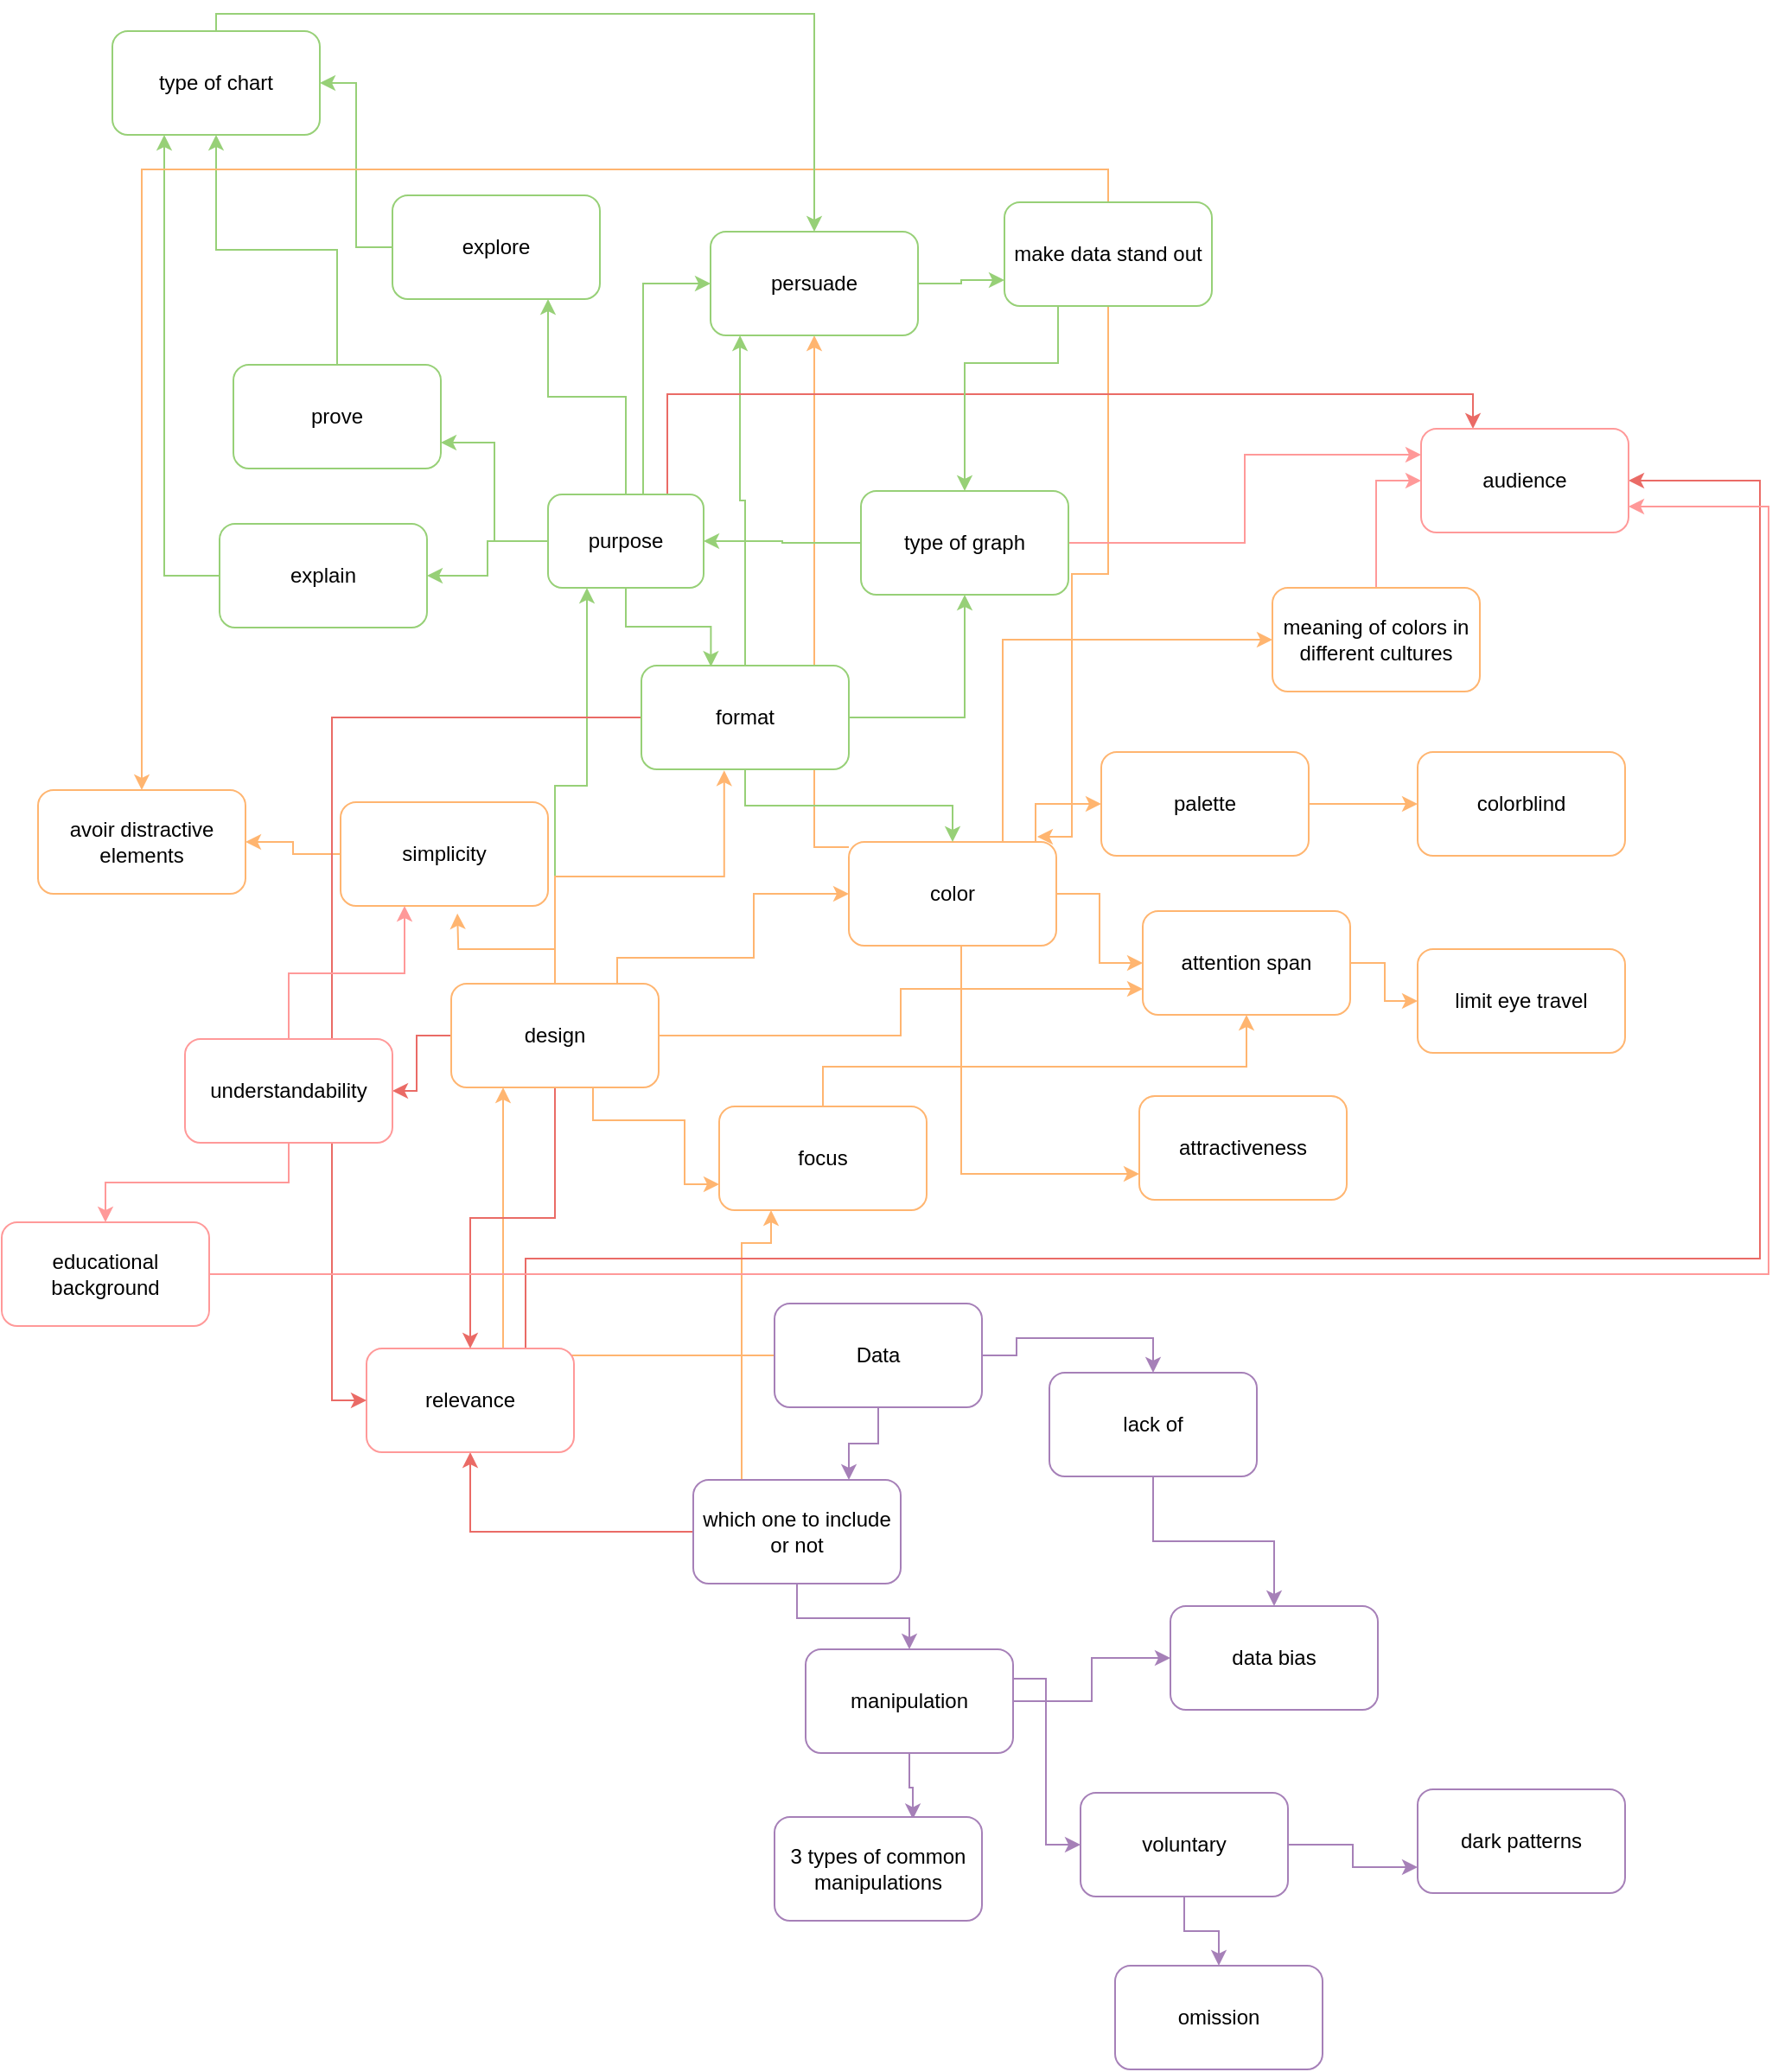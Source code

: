 <mxfile version="21.0.2" pages="2"><diagram name="Page-1" id="wsEzhefH_qC6kzB36qgI"><mxGraphModel dx="1098" dy="2058" grid="0" gridSize="10" guides="1" tooltips="1" connect="1" arrows="1" fold="1" page="0" pageScale="1" pageWidth="4681" pageHeight="3300" math="0" shadow="0"><root><mxCell id="0"/><mxCell id="1" parent="0"/><mxCell id="_JD-LzC7a4_PxknU22bj-86" style="edgeStyle=orthogonalEdgeStyle;rounded=0;orthogonalLoop=1;jettySize=auto;html=1;entryX=0.908;entryY=-0.05;entryDx=0;entryDy=0;entryPerimeter=0;strokeColor=#FFB570;" edge="1" parent="1" source="_JD-LzC7a4_PxknU22bj-84" target="_JD-LzC7a4_PxknU22bj-11"><mxGeometry relative="1" as="geometry"><Array as="points"><mxPoint x="2053" y="-512"/><mxPoint x="2032" y="-512"/><mxPoint x="2032" y="-360"/></Array></mxGeometry></mxCell><mxCell id="_JD-LzC7a4_PxknU22bj-70" style="edgeStyle=orthogonalEdgeStyle;rounded=0;orthogonalLoop=1;jettySize=auto;html=1;entryX=0.25;entryY=1;entryDx=0;entryDy=0;startArrow=none;strokeColor=#97D077;" edge="1" parent="1" source="_JD-LzC7a4_PxknU22bj-10" target="_JD-LzC7a4_PxknU22bj-36"><mxGeometry relative="1" as="geometry"/></mxCell><mxCell id="_JD-LzC7a4_PxknU22bj-6" style="edgeStyle=orthogonalEdgeStyle;rounded=0;orthogonalLoop=1;jettySize=auto;html=1;entryX=0.75;entryY=0;entryDx=0;entryDy=0;strokeColor=#A680B8;" edge="1" parent="1" source="_JD-LzC7a4_PxknU22bj-1" target="_JD-LzC7a4_PxknU22bj-2"><mxGeometry relative="1" as="geometry"/></mxCell><mxCell id="_JD-LzC7a4_PxknU22bj-72" style="edgeStyle=orthogonalEdgeStyle;rounded=0;orthogonalLoop=1;jettySize=auto;html=1;entryX=0.5;entryY=0;entryDx=0;entryDy=0;strokeColor=#A680B8;" edge="1" parent="1" source="_JD-LzC7a4_PxknU22bj-1" target="_JD-LzC7a4_PxknU22bj-71"><mxGeometry relative="1" as="geometry"/></mxCell><mxCell id="_JD-LzC7a4_PxknU22bj-97" style="edgeStyle=orthogonalEdgeStyle;rounded=0;orthogonalLoop=1;jettySize=auto;html=1;entryX=0.25;entryY=1;entryDx=0;entryDy=0;strokeColor=#FFB570;" edge="1" parent="1" source="_JD-LzC7a4_PxknU22bj-1" target="_JD-LzC7a4_PxknU22bj-10"><mxGeometry relative="1" as="geometry"/></mxCell><mxCell id="_JD-LzC7a4_PxknU22bj-1" value="Data" style="rounded=1;whiteSpace=wrap;html=1;strokeColor=#A680B8;" vertex="1" parent="1"><mxGeometry x="1860" y="-90" width="120" height="60" as="geometry"/></mxCell><mxCell id="_JD-LzC7a4_PxknU22bj-7" style="edgeStyle=orthogonalEdgeStyle;rounded=0;orthogonalLoop=1;jettySize=auto;html=1;strokeColor=#A680B8;" edge="1" parent="1" source="_JD-LzC7a4_PxknU22bj-2" target="_JD-LzC7a4_PxknU22bj-3"><mxGeometry relative="1" as="geometry"/></mxCell><mxCell id="_JD-LzC7a4_PxknU22bj-16" style="edgeStyle=orthogonalEdgeStyle;rounded=0;orthogonalLoop=1;jettySize=auto;html=1;strokeColor=#EA6B66;" edge="1" parent="1" source="_JD-LzC7a4_PxknU22bj-2" target="_JD-LzC7a4_PxknU22bj-9"><mxGeometry relative="1" as="geometry"/></mxCell><mxCell id="_JD-LzC7a4_PxknU22bj-33" style="edgeStyle=orthogonalEdgeStyle;rounded=0;orthogonalLoop=1;jettySize=auto;html=1;entryX=0.25;entryY=1;entryDx=0;entryDy=0;strokeColor=#FFB570;" edge="1" parent="1" source="_JD-LzC7a4_PxknU22bj-2" target="_JD-LzC7a4_PxknU22bj-29"><mxGeometry relative="1" as="geometry"><Array as="points"><mxPoint x="1841" y="-125"/><mxPoint x="1858" y="-125"/></Array></mxGeometry></mxCell><mxCell id="_JD-LzC7a4_PxknU22bj-2" value="which one to include or not" style="rounded=1;whiteSpace=wrap;html=1;strokeColor=#A680B8;" vertex="1" parent="1"><mxGeometry x="1813" y="12" width="120" height="60" as="geometry"/></mxCell><mxCell id="_JD-LzC7a4_PxknU22bj-8" style="edgeStyle=orthogonalEdgeStyle;rounded=0;orthogonalLoop=1;jettySize=auto;html=1;entryX=0.667;entryY=0.021;entryDx=0;entryDy=0;entryPerimeter=0;strokeColor=#A680B8;" edge="1" parent="1" source="_JD-LzC7a4_PxknU22bj-3" target="_JD-LzC7a4_PxknU22bj-5"><mxGeometry relative="1" as="geometry"/></mxCell><mxCell id="_JD-LzC7a4_PxknU22bj-59" style="edgeStyle=orthogonalEdgeStyle;rounded=0;orthogonalLoop=1;jettySize=auto;html=1;entryX=0;entryY=0.5;entryDx=0;entryDy=0;strokeColor=#A680B8;" edge="1" parent="1" source="_JD-LzC7a4_PxknU22bj-3" target="_JD-LzC7a4_PxknU22bj-58"><mxGeometry relative="1" as="geometry"/></mxCell><mxCell id="_JD-LzC7a4_PxknU22bj-61" style="edgeStyle=orthogonalEdgeStyle;rounded=0;orthogonalLoop=1;jettySize=auto;html=1;entryX=0;entryY=0.5;entryDx=0;entryDy=0;strokeColor=#A680B8;" edge="1" parent="1" source="_JD-LzC7a4_PxknU22bj-3" target="_JD-LzC7a4_PxknU22bj-60"><mxGeometry relative="1" as="geometry"><Array as="points"><mxPoint x="2017" y="127"/><mxPoint x="2017" y="223"/></Array></mxGeometry></mxCell><mxCell id="_JD-LzC7a4_PxknU22bj-3" value="manipulation" style="rounded=1;whiteSpace=wrap;html=1;strokeColor=#A680B8;" vertex="1" parent="1"><mxGeometry x="1878" y="110" width="120" height="60" as="geometry"/></mxCell><mxCell id="_JD-LzC7a4_PxknU22bj-5" value="3 types of common manipulations" style="rounded=1;whiteSpace=wrap;html=1;strokeColor=#A680B8;" vertex="1" parent="1"><mxGeometry x="1860" y="207" width="120" height="60" as="geometry"/></mxCell><mxCell id="_JD-LzC7a4_PxknU22bj-50" style="edgeStyle=orthogonalEdgeStyle;rounded=0;orthogonalLoop=1;jettySize=auto;html=1;entryX=1;entryY=0.5;entryDx=0;entryDy=0;strokeColor=#EA6B66;" edge="1" parent="1" source="_JD-LzC7a4_PxknU22bj-9" target="_JD-LzC7a4_PxknU22bj-46"><mxGeometry relative="1" as="geometry"><Array as="points"><mxPoint x="1716" y="-116"/><mxPoint x="2430" y="-116"/><mxPoint x="2430" y="-566"/></Array></mxGeometry></mxCell><mxCell id="_JD-LzC7a4_PxknU22bj-9" value="relevance" style="rounded=1;whiteSpace=wrap;html=1;strokeColor=#FF9999;" vertex="1" parent="1"><mxGeometry x="1624" y="-64" width="120" height="60" as="geometry"/></mxCell><mxCell id="_JD-LzC7a4_PxknU22bj-13" style="edgeStyle=orthogonalEdgeStyle;rounded=0;orthogonalLoop=1;jettySize=auto;html=1;strokeColor=#FFB570;" edge="1" parent="1" source="_JD-LzC7a4_PxknU22bj-10"><mxGeometry relative="1" as="geometry"><mxPoint x="1676.571" y="-315.571" as="targetPoint"/></mxGeometry></mxCell><mxCell id="_JD-LzC7a4_PxknU22bj-15" style="edgeStyle=orthogonalEdgeStyle;rounded=0;orthogonalLoop=1;jettySize=auto;html=1;strokeColor=#EA6B66;" edge="1" parent="1" source="_JD-LzC7a4_PxknU22bj-10" target="_JD-LzC7a4_PxknU22bj-9"><mxGeometry relative="1" as="geometry"/></mxCell><mxCell id="_JD-LzC7a4_PxknU22bj-17" style="edgeStyle=orthogonalEdgeStyle;rounded=0;orthogonalLoop=1;jettySize=auto;html=1;entryX=0;entryY=0.5;entryDx=0;entryDy=0;strokeColor=#FFB570;" edge="1" parent="1" source="_JD-LzC7a4_PxknU22bj-10" target="_JD-LzC7a4_PxknU22bj-11"><mxGeometry relative="1" as="geometry"><Array as="points"><mxPoint x="1769" y="-290"/><mxPoint x="1848" y="-290"/><mxPoint x="1848" y="-327"/></Array></mxGeometry></mxCell><mxCell id="_JD-LzC7a4_PxknU22bj-19" style="edgeStyle=orthogonalEdgeStyle;rounded=0;orthogonalLoop=1;jettySize=auto;html=1;entryX=0.399;entryY=1.01;entryDx=0;entryDy=0;entryPerimeter=0;strokeColor=#FFB570;" edge="1" parent="1" source="_JD-LzC7a4_PxknU22bj-10" target="_JD-LzC7a4_PxknU22bj-18"><mxGeometry relative="1" as="geometry"/></mxCell><mxCell id="_JD-LzC7a4_PxknU22bj-28" style="edgeStyle=orthogonalEdgeStyle;rounded=0;orthogonalLoop=1;jettySize=auto;html=1;entryX=0;entryY=0.75;entryDx=0;entryDy=0;strokeColor=#FFB570;" edge="1" parent="1" source="_JD-LzC7a4_PxknU22bj-10" target="_JD-LzC7a4_PxknU22bj-23"><mxGeometry relative="1" as="geometry"/></mxCell><mxCell id="_JD-LzC7a4_PxknU22bj-31" style="edgeStyle=orthogonalEdgeStyle;rounded=0;orthogonalLoop=1;jettySize=auto;html=1;entryX=0;entryY=0.75;entryDx=0;entryDy=0;strokeColor=#FFB570;" edge="1" parent="1" source="_JD-LzC7a4_PxknU22bj-10" target="_JD-LzC7a4_PxknU22bj-29"><mxGeometry relative="1" as="geometry"><Array as="points"><mxPoint x="1755" y="-196"/><mxPoint x="1808" y="-196"/><mxPoint x="1808" y="-159"/></Array></mxGeometry></mxCell><mxCell id="_JD-LzC7a4_PxknU22bj-52" style="edgeStyle=orthogonalEdgeStyle;rounded=0;orthogonalLoop=1;jettySize=auto;html=1;strokeColor=#EA6B66;" edge="1" parent="1" source="_JD-LzC7a4_PxknU22bj-10" target="_JD-LzC7a4_PxknU22bj-51"><mxGeometry relative="1" as="geometry"/></mxCell><mxCell id="_JD-LzC7a4_PxknU22bj-24" style="edgeStyle=orthogonalEdgeStyle;rounded=0;orthogonalLoop=1;jettySize=auto;html=1;entryX=0;entryY=0.5;entryDx=0;entryDy=0;strokeColor=#FFB570;" edge="1" parent="1" source="_JD-LzC7a4_PxknU22bj-11" target="_JD-LzC7a4_PxknU22bj-22"><mxGeometry relative="1" as="geometry"><Array as="points"><mxPoint x="2011" y="-379"/></Array></mxGeometry></mxCell><mxCell id="_JD-LzC7a4_PxknU22bj-25" style="edgeStyle=orthogonalEdgeStyle;rounded=0;orthogonalLoop=1;jettySize=auto;html=1;strokeColor=#FFB570;" edge="1" parent="1" source="_JD-LzC7a4_PxknU22bj-11" target="_JD-LzC7a4_PxknU22bj-23"><mxGeometry relative="1" as="geometry"/></mxCell><mxCell id="_JD-LzC7a4_PxknU22bj-27" style="edgeStyle=orthogonalEdgeStyle;rounded=0;orthogonalLoop=1;jettySize=auto;html=1;entryX=0;entryY=0.75;entryDx=0;entryDy=0;strokeColor=#FFB570;" edge="1" parent="1" source="_JD-LzC7a4_PxknU22bj-11" target="_JD-LzC7a4_PxknU22bj-26"><mxGeometry relative="1" as="geometry"><Array as="points"><mxPoint x="1968" y="-165"/></Array></mxGeometry></mxCell><mxCell id="_JD-LzC7a4_PxknU22bj-45" style="edgeStyle=orthogonalEdgeStyle;rounded=0;orthogonalLoop=1;jettySize=auto;html=1;entryX=0;entryY=0.5;entryDx=0;entryDy=0;strokeColor=#FFB570;" edge="1" parent="1" source="_JD-LzC7a4_PxknU22bj-11" target="_JD-LzC7a4_PxknU22bj-43"><mxGeometry relative="1" as="geometry"><Array as="points"><mxPoint x="1992" y="-474"/></Array></mxGeometry></mxCell><mxCell id="_JD-LzC7a4_PxknU22bj-82" style="edgeStyle=orthogonalEdgeStyle;rounded=0;orthogonalLoop=1;jettySize=auto;html=1;strokeColor=#FFB570;" edge="1" parent="1" source="_JD-LzC7a4_PxknU22bj-11" target="_JD-LzC7a4_PxknU22bj-80"><mxGeometry relative="1" as="geometry"><Array as="points"><mxPoint x="1883" y="-354"/></Array></mxGeometry></mxCell><mxCell id="_JD-LzC7a4_PxknU22bj-11" value="color" style="rounded=1;whiteSpace=wrap;html=1;strokeColor=#FFB570;" vertex="1" parent="1"><mxGeometry x="1903" y="-357" width="120" height="60" as="geometry"/></mxCell><mxCell id="_JD-LzC7a4_PxknU22bj-35" style="edgeStyle=orthogonalEdgeStyle;rounded=0;orthogonalLoop=1;jettySize=auto;html=1;strokeColor=#FFB570;" edge="1" parent="1" source="_JD-LzC7a4_PxknU22bj-12" target="_JD-LzC7a4_PxknU22bj-34"><mxGeometry relative="1" as="geometry"/></mxCell><mxCell id="_JD-LzC7a4_PxknU22bj-12" value="simplicity" style="rounded=1;whiteSpace=wrap;html=1;strokeColor=#FFB570;" vertex="1" parent="1"><mxGeometry x="1609" y="-380" width="120" height="60" as="geometry"/></mxCell><mxCell id="_JD-LzC7a4_PxknU22bj-20" style="edgeStyle=orthogonalEdgeStyle;rounded=0;orthogonalLoop=1;jettySize=auto;html=1;strokeColor=#97D077;" edge="1" parent="1" source="_JD-LzC7a4_PxknU22bj-18" target="_JD-LzC7a4_PxknU22bj-11"><mxGeometry relative="1" as="geometry"/></mxCell><mxCell id="_JD-LzC7a4_PxknU22bj-21" style="edgeStyle=orthogonalEdgeStyle;rounded=0;orthogonalLoop=1;jettySize=auto;html=1;entryX=0;entryY=0.5;entryDx=0;entryDy=0;strokeColor=#EA6B66;" edge="1" parent="1" source="_JD-LzC7a4_PxknU22bj-18" target="_JD-LzC7a4_PxknU22bj-9"><mxGeometry relative="1" as="geometry"/></mxCell><mxCell id="_JD-LzC7a4_PxknU22bj-39" style="edgeStyle=orthogonalEdgeStyle;rounded=0;orthogonalLoop=1;jettySize=auto;html=1;strokeColor=#97D077;" edge="1" parent="1" source="_JD-LzC7a4_PxknU22bj-18" target="_JD-LzC7a4_PxknU22bj-38"><mxGeometry relative="1" as="geometry"/></mxCell><mxCell id="_JD-LzC7a4_PxknU22bj-83" style="edgeStyle=orthogonalEdgeStyle;rounded=0;orthogonalLoop=1;jettySize=auto;html=1;entryX=0.142;entryY=1;entryDx=0;entryDy=0;entryPerimeter=0;strokeColor=#97D077;" edge="1" parent="1" source="_JD-LzC7a4_PxknU22bj-18" target="_JD-LzC7a4_PxknU22bj-80"><mxGeometry relative="1" as="geometry"/></mxCell><mxCell id="_JD-LzC7a4_PxknU22bj-18" value="format" style="rounded=1;whiteSpace=wrap;html=1;strokeColor=#97D077;" vertex="1" parent="1"><mxGeometry x="1783" y="-459" width="120" height="60" as="geometry"/></mxCell><mxCell id="_JD-LzC7a4_PxknU22bj-44" style="edgeStyle=orthogonalEdgeStyle;rounded=0;orthogonalLoop=1;jettySize=auto;html=1;entryX=0;entryY=0.5;entryDx=0;entryDy=0;strokeColor=#FFB570;" edge="1" parent="1" source="_JD-LzC7a4_PxknU22bj-22" target="_JD-LzC7a4_PxknU22bj-42"><mxGeometry relative="1" as="geometry"/></mxCell><mxCell id="_JD-LzC7a4_PxknU22bj-22" value="palette" style="rounded=1;whiteSpace=wrap;html=1;strokeColor=#FFB570;" vertex="1" parent="1"><mxGeometry x="2049" y="-409" width="120" height="60" as="geometry"/></mxCell><mxCell id="_JD-LzC7a4_PxknU22bj-79" style="edgeStyle=orthogonalEdgeStyle;rounded=0;orthogonalLoop=1;jettySize=auto;html=1;strokeColor=#FFB570;" edge="1" parent="1" source="_JD-LzC7a4_PxknU22bj-23" target="_JD-LzC7a4_PxknU22bj-78"><mxGeometry relative="1" as="geometry"/></mxCell><mxCell id="_JD-LzC7a4_PxknU22bj-23" value="attention span" style="rounded=1;whiteSpace=wrap;html=1;strokeColor=#FFB570;" vertex="1" parent="1"><mxGeometry x="2073" y="-317" width="120" height="60" as="geometry"/></mxCell><mxCell id="_JD-LzC7a4_PxknU22bj-26" value="attractiveness" style="rounded=1;whiteSpace=wrap;html=1;strokeColor=#FFB570;" vertex="1" parent="1"><mxGeometry x="2071" y="-210" width="120" height="60" as="geometry"/></mxCell><mxCell id="_JD-LzC7a4_PxknU22bj-32" style="edgeStyle=orthogonalEdgeStyle;rounded=0;orthogonalLoop=1;jettySize=auto;html=1;strokeColor=#FFB570;" edge="1" parent="1" source="_JD-LzC7a4_PxknU22bj-29" target="_JD-LzC7a4_PxknU22bj-23"><mxGeometry relative="1" as="geometry"><Array as="points"><mxPoint x="1888" y="-227"/><mxPoint x="2133" y="-227"/></Array></mxGeometry></mxCell><mxCell id="_JD-LzC7a4_PxknU22bj-29" value="focus" style="rounded=1;whiteSpace=wrap;html=1;strokeColor=#FFB570;" vertex="1" parent="1"><mxGeometry x="1828" y="-204" width="120" height="60" as="geometry"/></mxCell><mxCell id="_JD-LzC7a4_PxknU22bj-34" value="avoir distractive elements" style="rounded=1;whiteSpace=wrap;html=1;strokeColor=#FFB570;" vertex="1" parent="1"><mxGeometry x="1434" y="-387" width="120" height="60" as="geometry"/></mxCell><mxCell id="_JD-LzC7a4_PxknU22bj-37" style="edgeStyle=orthogonalEdgeStyle;rounded=0;orthogonalLoop=1;jettySize=auto;html=1;entryX=0.335;entryY=0.01;entryDx=0;entryDy=0;entryPerimeter=0;strokeColor=#97D077;" edge="1" parent="1" source="_JD-LzC7a4_PxknU22bj-36" target="_JD-LzC7a4_PxknU22bj-18"><mxGeometry relative="1" as="geometry"/></mxCell><mxCell id="_JD-LzC7a4_PxknU22bj-48" style="edgeStyle=orthogonalEdgeStyle;rounded=0;orthogonalLoop=1;jettySize=auto;html=1;entryX=0.25;entryY=0;entryDx=0;entryDy=0;strokeColor=#EA6B66;" edge="1" parent="1" source="_JD-LzC7a4_PxknU22bj-36" target="_JD-LzC7a4_PxknU22bj-46"><mxGeometry relative="1" as="geometry"><Array as="points"><mxPoint x="1798" y="-616"/><mxPoint x="2264" y="-616"/></Array></mxGeometry></mxCell><mxCell id="_JD-LzC7a4_PxknU22bj-67" style="edgeStyle=orthogonalEdgeStyle;rounded=0;orthogonalLoop=1;jettySize=auto;html=1;entryX=0.75;entryY=1;entryDx=0;entryDy=0;strokeColor=#97D077;" edge="1" parent="1" source="_JD-LzC7a4_PxknU22bj-36" target="_JD-LzC7a4_PxknU22bj-66"><mxGeometry relative="1" as="geometry"/></mxCell><mxCell id="_JD-LzC7a4_PxknU22bj-68" style="edgeStyle=orthogonalEdgeStyle;rounded=0;orthogonalLoop=1;jettySize=auto;html=1;strokeColor=#97D077;" edge="1" parent="1" source="_JD-LzC7a4_PxknU22bj-36" target="_JD-LzC7a4_PxknU22bj-64"><mxGeometry relative="1" as="geometry"/></mxCell><mxCell id="_JD-LzC7a4_PxknU22bj-69" style="edgeStyle=orthogonalEdgeStyle;rounded=0;orthogonalLoop=1;jettySize=auto;html=1;entryX=1;entryY=0.75;entryDx=0;entryDy=0;strokeColor=#97D077;" edge="1" parent="1" source="_JD-LzC7a4_PxknU22bj-36" target="_JD-LzC7a4_PxknU22bj-65"><mxGeometry relative="1" as="geometry"/></mxCell><mxCell id="_JD-LzC7a4_PxknU22bj-81" style="edgeStyle=orthogonalEdgeStyle;rounded=0;orthogonalLoop=1;jettySize=auto;html=1;entryX=0;entryY=0.5;entryDx=0;entryDy=0;strokeColor=#97D077;" edge="1" parent="1" source="_JD-LzC7a4_PxknU22bj-36" target="_JD-LzC7a4_PxknU22bj-80"><mxGeometry relative="1" as="geometry"><Array as="points"><mxPoint x="1784" y="-680"/></Array></mxGeometry></mxCell><mxCell id="_JD-LzC7a4_PxknU22bj-36" value="purpose" style="rounded=1;whiteSpace=wrap;html=1;strokeColor=#97D077;" vertex="1" parent="1"><mxGeometry x="1729" y="-558" width="90" height="54" as="geometry"/></mxCell><mxCell id="_JD-LzC7a4_PxknU22bj-41" style="edgeStyle=orthogonalEdgeStyle;rounded=0;orthogonalLoop=1;jettySize=auto;html=1;strokeColor=#97D077;" edge="1" parent="1" source="_JD-LzC7a4_PxknU22bj-38" target="_JD-LzC7a4_PxknU22bj-36"><mxGeometry relative="1" as="geometry"/></mxCell><mxCell id="_JD-LzC7a4_PxknU22bj-49" style="edgeStyle=orthogonalEdgeStyle;rounded=0;orthogonalLoop=1;jettySize=auto;html=1;entryX=0;entryY=0.25;entryDx=0;entryDy=0;strokeColor=#FF9999;" edge="1" parent="1" source="_JD-LzC7a4_PxknU22bj-38" target="_JD-LzC7a4_PxknU22bj-46"><mxGeometry relative="1" as="geometry"/></mxCell><mxCell id="_JD-LzC7a4_PxknU22bj-38" value="type of graph" style="rounded=1;whiteSpace=wrap;html=1;strokeColor=#97D077;" vertex="1" parent="1"><mxGeometry x="1910" y="-560" width="120" height="60" as="geometry"/></mxCell><mxCell id="_JD-LzC7a4_PxknU22bj-42" value="colorblind" style="rounded=1;whiteSpace=wrap;html=1;strokeColor=#FFB570;" vertex="1" parent="1"><mxGeometry x="2232" y="-409" width="120" height="60" as="geometry"/></mxCell><mxCell id="_JD-LzC7a4_PxknU22bj-47" style="edgeStyle=orthogonalEdgeStyle;rounded=0;orthogonalLoop=1;jettySize=auto;html=1;entryX=0;entryY=0.5;entryDx=0;entryDy=0;strokeColor=#FF9999;" edge="1" parent="1" source="_JD-LzC7a4_PxknU22bj-43" target="_JD-LzC7a4_PxknU22bj-46"><mxGeometry relative="1" as="geometry"/></mxCell><mxCell id="_JD-LzC7a4_PxknU22bj-43" value="meaning of colors in different cultures" style="rounded=1;whiteSpace=wrap;html=1;strokeColor=#FFB570;" vertex="1" parent="1"><mxGeometry x="2148" y="-504" width="120" height="60" as="geometry"/></mxCell><mxCell id="_JD-LzC7a4_PxknU22bj-46" value="audience" style="rounded=1;whiteSpace=wrap;html=1;strokeColor=#FF9999;" vertex="1" parent="1"><mxGeometry x="2234" y="-596" width="120" height="60" as="geometry"/></mxCell><mxCell id="_JD-LzC7a4_PxknU22bj-54" style="edgeStyle=orthogonalEdgeStyle;rounded=0;orthogonalLoop=1;jettySize=auto;html=1;strokeColor=#FF9999;" edge="1" parent="1" source="_JD-LzC7a4_PxknU22bj-51" target="_JD-LzC7a4_PxknU22bj-12"><mxGeometry relative="1" as="geometry"><Array as="points"><mxPoint x="1579" y="-281"/><mxPoint x="1646" y="-281"/></Array></mxGeometry></mxCell><mxCell id="_JD-LzC7a4_PxknU22bj-56" style="edgeStyle=orthogonalEdgeStyle;rounded=0;orthogonalLoop=1;jettySize=auto;html=1;entryX=0.5;entryY=0;entryDx=0;entryDy=0;strokeColor=#FF9999;" edge="1" parent="1" source="_JD-LzC7a4_PxknU22bj-51" target="_JD-LzC7a4_PxknU22bj-55"><mxGeometry relative="1" as="geometry"/></mxCell><mxCell id="_JD-LzC7a4_PxknU22bj-51" value="understandability" style="rounded=1;whiteSpace=wrap;html=1;strokeColor=#FF9999;" vertex="1" parent="1"><mxGeometry x="1519" y="-243" width="120" height="60" as="geometry"/></mxCell><mxCell id="_JD-LzC7a4_PxknU22bj-57" style="edgeStyle=orthogonalEdgeStyle;rounded=0;orthogonalLoop=1;jettySize=auto;html=1;entryX=1;entryY=0.75;entryDx=0;entryDy=0;strokeColor=#FF9999;" edge="1" parent="1" source="_JD-LzC7a4_PxknU22bj-55" target="_JD-LzC7a4_PxknU22bj-46"><mxGeometry relative="1" as="geometry"><Array as="points"><mxPoint x="2435" y="-107"/><mxPoint x="2435" y="-551"/></Array></mxGeometry></mxCell><mxCell id="_JD-LzC7a4_PxknU22bj-55" value="educational background" style="rounded=1;whiteSpace=wrap;html=1;strokeColor=#FF9999;" vertex="1" parent="1"><mxGeometry x="1413" y="-137" width="120" height="60" as="geometry"/></mxCell><mxCell id="_JD-LzC7a4_PxknU22bj-58" value="data bias" style="rounded=1;whiteSpace=wrap;html=1;strokeColor=#A680B8;" vertex="1" parent="1"><mxGeometry x="2089" y="85" width="120" height="60" as="geometry"/></mxCell><mxCell id="_JD-LzC7a4_PxknU22bj-63" style="edgeStyle=orthogonalEdgeStyle;rounded=0;orthogonalLoop=1;jettySize=auto;html=1;entryX=0;entryY=0.75;entryDx=0;entryDy=0;strokeColor=#A680B8;" edge="1" parent="1" source="_JD-LzC7a4_PxknU22bj-60" target="_JD-LzC7a4_PxknU22bj-62"><mxGeometry relative="1" as="geometry"/></mxCell><mxCell id="_JD-LzC7a4_PxknU22bj-77" style="edgeStyle=orthogonalEdgeStyle;rounded=0;orthogonalLoop=1;jettySize=auto;html=1;entryX=0.5;entryY=0;entryDx=0;entryDy=0;strokeColor=#A680B8;" edge="1" parent="1" source="_JD-LzC7a4_PxknU22bj-60" target="_JD-LzC7a4_PxknU22bj-74"><mxGeometry relative="1" as="geometry"/></mxCell><mxCell id="_JD-LzC7a4_PxknU22bj-60" value="voluntary" style="rounded=1;whiteSpace=wrap;html=1;strokeColor=#A680B8;" vertex="1" parent="1"><mxGeometry x="2037" y="193" width="120" height="60" as="geometry"/></mxCell><mxCell id="_JD-LzC7a4_PxknU22bj-62" value="dark patterns" style="rounded=1;whiteSpace=wrap;html=1;strokeColor=#A680B8;" vertex="1" parent="1"><mxGeometry x="2232" y="191" width="120" height="60" as="geometry"/></mxCell><mxCell id="_JD-LzC7a4_PxknU22bj-91" style="edgeStyle=orthogonalEdgeStyle;rounded=0;orthogonalLoop=1;jettySize=auto;html=1;entryX=0.25;entryY=1;entryDx=0;entryDy=0;strokeColor=#97D077;" edge="1" parent="1" source="_JD-LzC7a4_PxknU22bj-64" target="_JD-LzC7a4_PxknU22bj-90"><mxGeometry relative="1" as="geometry"><Array as="points"><mxPoint x="1507" y="-511"/></Array></mxGeometry></mxCell><mxCell id="_JD-LzC7a4_PxknU22bj-64" value="explain" style="rounded=1;whiteSpace=wrap;html=1;strokeColor=#97D077;" vertex="1" parent="1"><mxGeometry x="1539" y="-541" width="120" height="60" as="geometry"/></mxCell><mxCell id="_JD-LzC7a4_PxknU22bj-92" style="edgeStyle=orthogonalEdgeStyle;rounded=0;orthogonalLoop=1;jettySize=auto;html=1;entryX=0.5;entryY=1;entryDx=0;entryDy=0;strokeColor=#97D077;" edge="1" parent="1" source="_JD-LzC7a4_PxknU22bj-65" target="_JD-LzC7a4_PxknU22bj-90"><mxGeometry relative="1" as="geometry"/></mxCell><mxCell id="_JD-LzC7a4_PxknU22bj-65" value="prove" style="rounded=1;whiteSpace=wrap;html=1;strokeColor=#97D077;" vertex="1" parent="1"><mxGeometry x="1547" y="-633" width="120" height="60" as="geometry"/></mxCell><mxCell id="_JD-LzC7a4_PxknU22bj-93" style="edgeStyle=orthogonalEdgeStyle;rounded=0;orthogonalLoop=1;jettySize=auto;html=1;entryX=1;entryY=0.5;entryDx=0;entryDy=0;strokeColor=#97D077;" edge="1" parent="1" source="_JD-LzC7a4_PxknU22bj-66" target="_JD-LzC7a4_PxknU22bj-90"><mxGeometry relative="1" as="geometry"/></mxCell><mxCell id="_JD-LzC7a4_PxknU22bj-66" value="explore" style="rounded=1;whiteSpace=wrap;html=1;strokeColor=#97D077;" vertex="1" parent="1"><mxGeometry x="1639" y="-731" width="120" height="60" as="geometry"/></mxCell><mxCell id="_JD-LzC7a4_PxknU22bj-73" style="edgeStyle=orthogonalEdgeStyle;rounded=0;orthogonalLoop=1;jettySize=auto;html=1;strokeColor=#A680B8;" edge="1" parent="1" source="_JD-LzC7a4_PxknU22bj-71" target="_JD-LzC7a4_PxknU22bj-58"><mxGeometry relative="1" as="geometry"/></mxCell><mxCell id="_JD-LzC7a4_PxknU22bj-71" value="lack of" style="rounded=1;whiteSpace=wrap;html=1;strokeColor=#A680B8;" vertex="1" parent="1"><mxGeometry x="2019" y="-50" width="120" height="60" as="geometry"/></mxCell><mxCell id="_JD-LzC7a4_PxknU22bj-74" value="omission" style="rounded=1;whiteSpace=wrap;html=1;strokeColor=#A680B8;" vertex="1" parent="1"><mxGeometry x="2057" y="293" width="120" height="60" as="geometry"/></mxCell><mxCell id="_JD-LzC7a4_PxknU22bj-78" value="limit eye travel" style="rounded=1;whiteSpace=wrap;html=1;strokeColor=#FFB570;" vertex="1" parent="1"><mxGeometry x="2232" y="-295" width="120" height="60" as="geometry"/></mxCell><mxCell id="_JD-LzC7a4_PxknU22bj-85" style="edgeStyle=orthogonalEdgeStyle;rounded=0;orthogonalLoop=1;jettySize=auto;html=1;entryX=0;entryY=0.75;entryDx=0;entryDy=0;strokeColor=#97D077;" edge="1" parent="1" source="_JD-LzC7a4_PxknU22bj-80" target="_JD-LzC7a4_PxknU22bj-84"><mxGeometry relative="1" as="geometry"/></mxCell><mxCell id="_JD-LzC7a4_PxknU22bj-80" value="persuade" style="rounded=1;whiteSpace=wrap;html=1;strokeColor=#97D077;" vertex="1" parent="1"><mxGeometry x="1823" y="-710" width="120" height="60" as="geometry"/></mxCell><mxCell id="_JD-LzC7a4_PxknU22bj-87" style="edgeStyle=orthogonalEdgeStyle;rounded=0;orthogonalLoop=1;jettySize=auto;html=1;strokeColor=#97D077;" edge="1" parent="1" source="_JD-LzC7a4_PxknU22bj-84" target="_JD-LzC7a4_PxknU22bj-38"><mxGeometry relative="1" as="geometry"><Array as="points"><mxPoint x="2024" y="-634"/><mxPoint x="1970" y="-634"/></Array></mxGeometry></mxCell><mxCell id="_JD-LzC7a4_PxknU22bj-88" style="edgeStyle=orthogonalEdgeStyle;rounded=0;orthogonalLoop=1;jettySize=auto;html=1;entryX=0.5;entryY=0;entryDx=0;entryDy=0;strokeColor=#FFB570;" edge="1" parent="1" source="_JD-LzC7a4_PxknU22bj-84" target="_JD-LzC7a4_PxknU22bj-34"><mxGeometry relative="1" as="geometry"><mxPoint x="1494" y="-402" as="targetPoint"/><Array as="points"><mxPoint x="2053" y="-746"/><mxPoint x="1494" y="-746"/></Array></mxGeometry></mxCell><mxCell id="_JD-LzC7a4_PxknU22bj-84" value="make data stand out" style="rounded=1;whiteSpace=wrap;html=1;strokeColor=#97D077;" vertex="1" parent="1"><mxGeometry x="1993" y="-727" width="120" height="60" as="geometry"/></mxCell><mxCell id="_JD-LzC7a4_PxknU22bj-95" style="edgeStyle=orthogonalEdgeStyle;rounded=0;orthogonalLoop=1;jettySize=auto;html=1;strokeColor=#97D077;" edge="1" parent="1" source="_JD-LzC7a4_PxknU22bj-90" target="_JD-LzC7a4_PxknU22bj-80"><mxGeometry relative="1" as="geometry"><Array as="points"><mxPoint x="1537" y="-836"/><mxPoint x="1883" y="-836"/></Array></mxGeometry></mxCell><mxCell id="_JD-LzC7a4_PxknU22bj-90" value="type of chart " style="rounded=1;whiteSpace=wrap;html=1;strokeColor=#97D077;" vertex="1" parent="1"><mxGeometry x="1477" y="-826" width="120" height="60" as="geometry"/></mxCell><mxCell id="_JD-LzC7a4_PxknU22bj-10" value="design" style="rounded=1;whiteSpace=wrap;html=1;strokeColor=#FFB570;" vertex="1" parent="1"><mxGeometry x="1673" y="-275" width="120" height="60" as="geometry"/></mxCell></root></mxGraphModel></diagram><diagram id="EEWEfCxIyA2RsePWANy6" name="Page-2"><mxGraphModel dx="394" dy="436" grid="0" gridSize="10" guides="1" tooltips="1" connect="1" arrows="1" fold="1" page="0" pageScale="1" pageWidth="4681" pageHeight="3300" math="0" shadow="0"><root><mxCell id="0"/><mxCell id="1" parent="0"/></root></mxGraphModel></diagram></mxfile>
